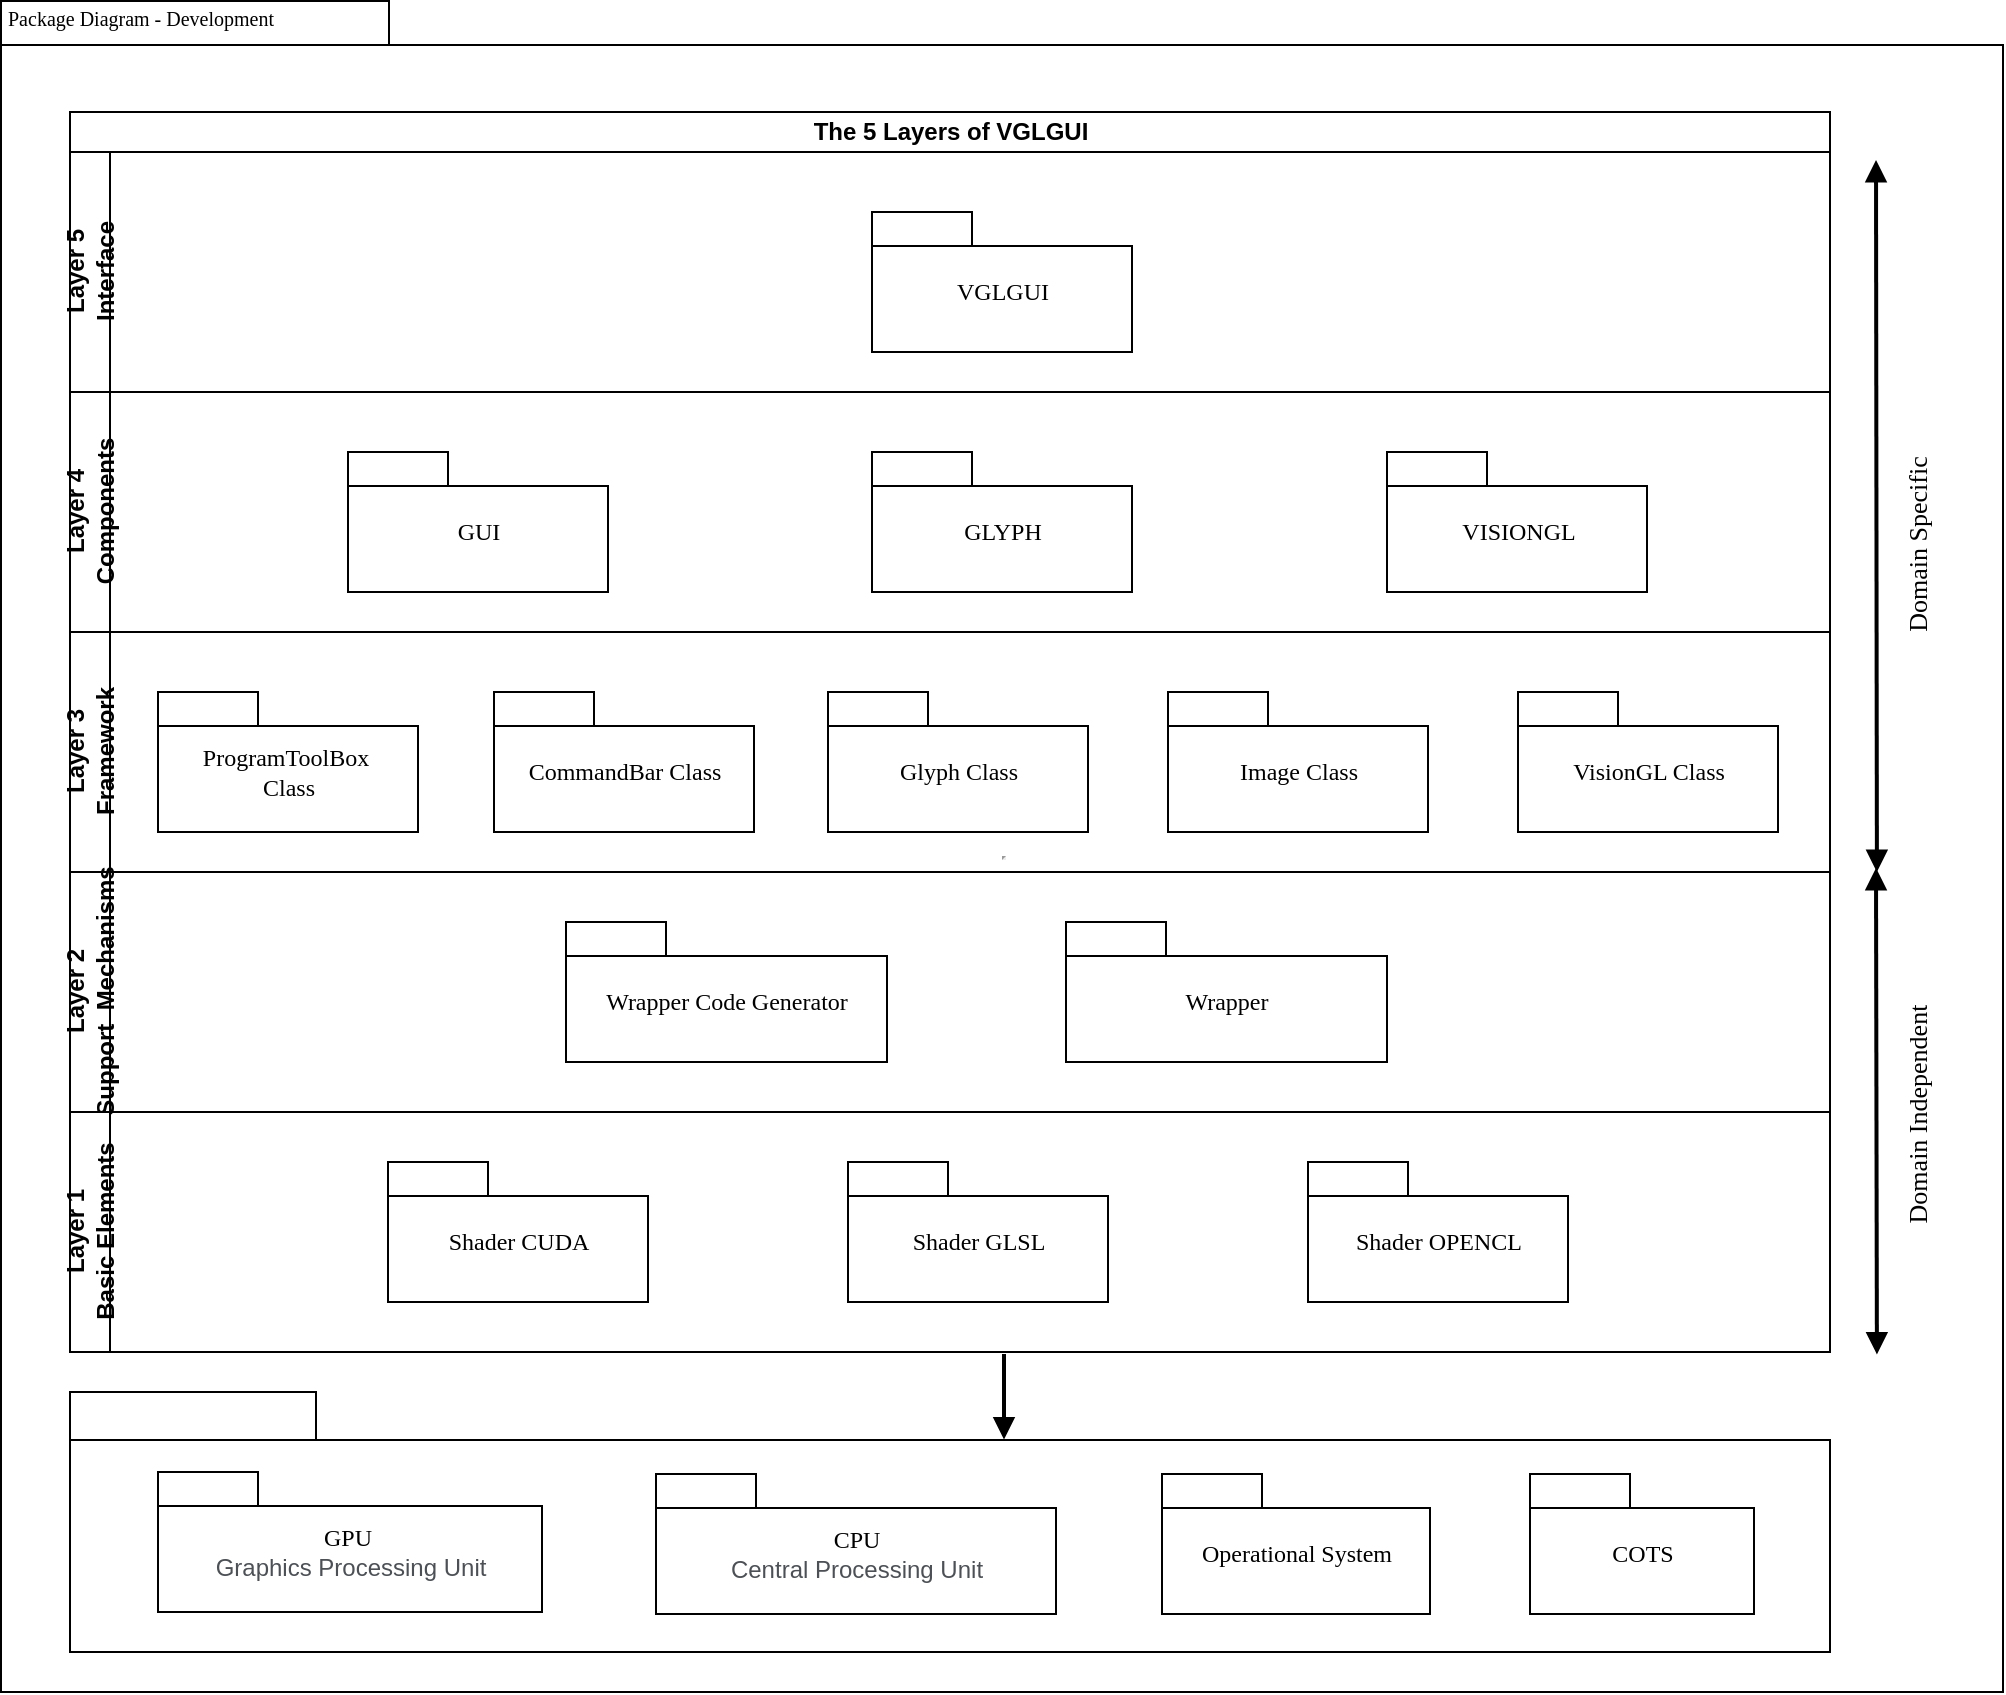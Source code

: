 <mxfile version="13.7.7" type="github">
  <diagram name="Page-1" id="b5b7bab2-c9e2-2cf4-8b2a-24fd1a2a6d21">
    <mxGraphModel dx="1157" dy="600" grid="1" gridSize="10" guides="1" tooltips="1" connect="1" arrows="1" fold="1" page="1" pageScale="1" pageWidth="827" pageHeight="1169" background="#ffffff" math="0" shadow="0">
      <root>
        <mxCell id="0" />
        <mxCell id="1" parent="0" />
        <object label="" id="6e0c8c40b5770093-47">
          <mxCell style="shape=folder;fontStyle=1;spacingTop=10;tabWidth=123;tabHeight=24;tabPosition=left;html=1;rounded=0;shadow=0;comic=0;labelBackgroundColor=none;strokeWidth=1;fontFamily=Verdana;fontSize=10;align=center;" parent="1" vertex="1">
            <mxGeometry x="361" y="810" width="880" height="130" as="geometry" />
          </mxCell>
        </object>
        <mxCell id="6e0c8c40b5770093-72" value="&lt;hr&gt;" style="shape=folder;fontStyle=1;spacingTop=10;tabWidth=194;tabHeight=22;tabPosition=left;html=1;rounded=0;shadow=0;comic=0;labelBackgroundColor=none;strokeWidth=1;fillColor=none;fontFamily=Verdana;fontSize=10;align=center;" parent="1" vertex="1">
          <mxGeometry x="326.5" y="114.5" width="1001" height="845.5" as="geometry" />
        </mxCell>
        <mxCell id="bbQ14c0spwEXazlfWjCi-3" value="The 5 Layers of VGLGUI" style="swimlane;html=1;childLayout=stackLayout;resizeParent=1;resizeParentMax=0;horizontal=1;startSize=20;horizontalStack=0;" vertex="1" parent="1">
          <mxGeometry x="361" y="170" width="880" height="380" as="geometry" />
        </mxCell>
        <mxCell id="bbQ14c0spwEXazlfWjCi-4" value="Layer 5&lt;br&gt;Interface" style="swimlane;html=1;startSize=20;horizontal=0;" vertex="1" parent="bbQ14c0spwEXazlfWjCi-3">
          <mxGeometry y="20" width="880" height="120" as="geometry" />
        </mxCell>
        <mxCell id="bbQ14c0spwEXazlfWjCi-5" value="Layer 4&lt;br&gt;Components" style="swimlane;html=1;startSize=20;horizontal=0;" vertex="1" parent="bbQ14c0spwEXazlfWjCi-3">
          <mxGeometry y="140" width="880" height="120" as="geometry" />
        </mxCell>
        <mxCell id="bbQ14c0spwEXazlfWjCi-6" value="Layer 3&lt;br&gt;Framework" style="swimlane;html=1;startSize=20;horizontal=0;" vertex="1" parent="bbQ14c0spwEXazlfWjCi-3">
          <mxGeometry y="260" width="880" height="120" as="geometry" />
        </mxCell>
        <mxCell id="6e0c8c40b5770093-49" value="&lt;font style=&quot;font-size: 12px&quot;&gt;&lt;span style=&quot;font-weight: 400 ; text-align: left&quot;&gt;GPU&amp;nbsp;&lt;/span&gt;&lt;br style=&quot;font-weight: 400 ; text-align: left&quot;&gt;&lt;span style=&quot;font-weight: 400 ; text-align: left ; color: rgb(77 , 81 , 86) ; font-family: &amp;#34;arial&amp;#34; , sans-serif ; background-color: rgb(255 , 255 , 255)&quot;&gt;Graphics Processing Unit&lt;/span&gt;&lt;/font&gt;" style="shape=folder;fontStyle=1;spacingTop=10;tabWidth=50;tabHeight=17;tabPosition=left;html=1;rounded=0;shadow=0;comic=0;labelBackgroundColor=none;strokeWidth=1;fontFamily=Verdana;fontSize=10;align=center;" parent="1" vertex="1">
          <mxGeometry x="405" y="850" width="192" height="70" as="geometry" />
        </mxCell>
        <mxCell id="6e0c8c40b5770093-50" value="&lt;font style=&quot;font-size: 12px&quot;&gt;&lt;span style=&quot;font-weight: 400 ; text-align: left&quot;&gt;CPU&lt;/span&gt;&lt;br style=&quot;font-weight: 400 ; text-align: left&quot;&gt;&lt;span style=&quot;font-weight: 400 ; text-align: left ; color: rgb(77 , 81 , 86) ; font-family: &amp;#34;arial&amp;#34; , sans-serif ; background-color: rgb(255 , 255 , 255)&quot;&gt;Central Processing Unit&lt;/span&gt;&lt;/font&gt;" style="shape=folder;fontStyle=1;spacingTop=10;tabWidth=50;tabHeight=17;tabPosition=left;html=1;rounded=0;shadow=0;comic=0;labelBackgroundColor=none;strokeWidth=1;fontFamily=Verdana;fontSize=10;align=center;" parent="1" vertex="1">
          <mxGeometry x="654" y="851" width="200" height="70" as="geometry" />
        </mxCell>
        <mxCell id="6e0c8c40b5770093-73" value="Package Diagram - Development" style="text;html=1;align=left;verticalAlign=top;spacingTop=-4;fontSize=10;fontFamily=Verdana" parent="1" vertex="1">
          <mxGeometry x="327.5" y="114.5" width="192.5" height="20" as="geometry" />
        </mxCell>
        <mxCell id="bbQ14c0spwEXazlfWjCi-1" value="&lt;font style=&quot;font-size: 12px ; font-weight: normal&quot;&gt;COTS&lt;/font&gt;" style="shape=folder;fontStyle=1;spacingTop=10;tabWidth=50;tabHeight=17;tabPosition=left;html=1;rounded=0;shadow=0;comic=0;labelBackgroundColor=none;strokeWidth=1;fontFamily=Verdana;fontSize=10;align=center;" vertex="1" parent="1">
          <mxGeometry x="1091" y="851" width="112" height="70" as="geometry" />
        </mxCell>
        <mxCell id="bbQ14c0spwEXazlfWjCi-2" value="&lt;span style=&quot;font-weight: normal&quot;&gt;&lt;font style=&quot;font-size: 12px&quot;&gt;Operational System&lt;/font&gt;&lt;/span&gt;" style="shape=folder;fontStyle=1;spacingTop=10;tabWidth=50;tabHeight=17;tabPosition=left;html=1;rounded=0;shadow=0;comic=0;labelBackgroundColor=none;strokeWidth=1;fontFamily=Verdana;fontSize=10;align=center;" vertex="1" parent="1">
          <mxGeometry x="907" y="851" width="134" height="70" as="geometry" />
        </mxCell>
        <mxCell id="bbQ14c0spwEXazlfWjCi-8" value="Layer 2&lt;br&gt;Support&amp;nbsp; Mechanisms" style="swimlane;html=1;startSize=20;horizontal=0;" vertex="1" parent="1">
          <mxGeometry x="361" y="550" width="880" height="120" as="geometry" />
        </mxCell>
        <mxCell id="bbQ14c0spwEXazlfWjCi-9" value="Layer 1&lt;br&gt;Basic Elements" style="swimlane;html=1;startSize=20;horizontal=0;" vertex="1" parent="1">
          <mxGeometry x="361" y="670" width="880" height="120" as="geometry" />
        </mxCell>
        <mxCell id="bbQ14c0spwEXazlfWjCi-10" value="&lt;span style=&quot;font-size: 12px ; font-weight: 400 ; text-align: left&quot;&gt;Shader&amp;nbsp;&lt;/span&gt;&lt;span style=&quot;font-size: 12px ; font-weight: 400 ; text-align: left&quot;&gt;CUDA&lt;/span&gt;" style="shape=folder;fontStyle=1;spacingTop=10;tabWidth=50;tabHeight=17;tabPosition=left;html=1;rounded=0;shadow=0;comic=0;labelBackgroundColor=none;strokeWidth=1;fontFamily=Verdana;fontSize=10;align=center;" vertex="1" parent="1">
          <mxGeometry x="520" y="695" width="130" height="70" as="geometry" />
        </mxCell>
        <mxCell id="bbQ14c0spwEXazlfWjCi-11" value="&lt;font style=&quot;font-size: 12px&quot;&gt;&lt;span style=&quot;font-weight: 400 ; text-align: left&quot;&gt;Shader&amp;nbsp;&lt;/span&gt;&lt;span style=&quot;font-weight: 400 ; text-align: left&quot;&gt;GLSL&lt;/span&gt;&lt;/font&gt;" style="shape=folder;fontStyle=1;spacingTop=10;tabWidth=50;tabHeight=17;tabPosition=left;html=1;rounded=0;shadow=0;comic=0;labelBackgroundColor=none;strokeWidth=1;fontFamily=Verdana;fontSize=10;align=center;" vertex="1" parent="1">
          <mxGeometry x="750" y="695" width="130" height="70" as="geometry" />
        </mxCell>
        <mxCell id="bbQ14c0spwEXazlfWjCi-12" value="&lt;span style=&quot;font-size: 12px ; font-weight: 400 ; text-align: left&quot;&gt;Shader&amp;nbsp;&lt;/span&gt;&lt;span style=&quot;font-size: 12px ; font-weight: 400 ; text-align: left&quot;&gt;OPENCL&lt;/span&gt;" style="shape=folder;fontStyle=1;spacingTop=10;tabWidth=50;tabHeight=17;tabPosition=left;html=1;rounded=0;shadow=0;comic=0;labelBackgroundColor=none;strokeWidth=1;fontFamily=Verdana;fontSize=10;align=center;" vertex="1" parent="1">
          <mxGeometry x="980" y="695" width="130" height="70" as="geometry" />
        </mxCell>
        <mxCell id="bbQ14c0spwEXazlfWjCi-13" value="" style="endArrow=block;startArrow=block;endFill=1;startFill=1;html=1;fontFamily=Verdana;fontSize=10;strokeWidth=2;entryX=0.953;entryY=0.811;entryDx=0;entryDy=0;entryPerimeter=0;" edge="1" parent="1">
          <mxGeometry width="160" relative="1" as="geometry">
            <mxPoint x="1264" y="548" as="sourcePoint" />
            <mxPoint x="1264.453" y="791.201" as="targetPoint" />
          </mxGeometry>
        </mxCell>
        <mxCell id="bbQ14c0spwEXazlfWjCi-14" value="Domain Independent" style="text;strokeColor=none;align=center;verticalAlign=middle;spacingLeft=4;spacingRight=7;overflow=hidden;rotatable=0;points=[[0,0.5],[1,0.5]];portConstraint=eastwest;rounded=0;shadow=0;comic=0;fontFamily=Verdana;fontSize=13;html=1;spacing=2;labelPosition=center;verticalLabelPosition=middle;horizontal=0;" vertex="1" parent="1">
          <mxGeometry x="1274" y="575" width="20" height="190" as="geometry" />
        </mxCell>
        <mxCell id="bbQ14c0spwEXazlfWjCi-16" value="" style="endArrow=block;startArrow=block;endFill=1;startFill=1;html=1;fontFamily=Verdana;fontSize=10;strokeWidth=2;entryX=0.953;entryY=0.811;entryDx=0;entryDy=0;entryPerimeter=0;" edge="1" parent="1">
          <mxGeometry width="160" relative="1" as="geometry">
            <mxPoint x="1264" y="194" as="sourcePoint" />
            <mxPoint x="1264.453" y="550" as="targetPoint" />
          </mxGeometry>
        </mxCell>
        <mxCell id="bbQ14c0spwEXazlfWjCi-17" value="Domain Specific" style="text;strokeColor=none;align=center;verticalAlign=middle;spacingLeft=4;spacingRight=7;overflow=hidden;rotatable=0;points=[[0,0.5],[1,0.5]];portConstraint=eastwest;rounded=0;shadow=0;comic=0;fontFamily=Verdana;fontSize=13;html=1;spacing=2;labelPosition=center;verticalLabelPosition=middle;horizontal=0;" vertex="1" parent="1">
          <mxGeometry x="1274" y="290" width="20" height="190" as="geometry" />
        </mxCell>
        <mxCell id="bbQ14c0spwEXazlfWjCi-19" value="&lt;font style=&quot;font-size: 12px&quot;&gt;&lt;span style=&quot;font-weight: 400 ; text-align: left&quot;&gt;Wrapper&amp;nbsp;&lt;/span&gt;&lt;span style=&quot;font-weight: 400 ; text-align: left&quot;&gt;Code&amp;nbsp;Generator&lt;/span&gt;&lt;/font&gt;" style="shape=folder;fontStyle=1;spacingTop=10;tabWidth=50;tabHeight=17;tabPosition=left;html=1;rounded=0;shadow=0;comic=0;labelBackgroundColor=none;strokeWidth=1;fontFamily=Verdana;fontSize=10;align=center;" vertex="1" parent="1">
          <mxGeometry x="609" y="575" width="160.5" height="70" as="geometry" />
        </mxCell>
        <mxCell id="bbQ14c0spwEXazlfWjCi-20" value="&lt;font style=&quot;font-size: 12px&quot;&gt;&lt;span style=&quot;font-weight: 400 ; text-align: left&quot;&gt;Wrapper&lt;/span&gt;&lt;/font&gt;" style="shape=folder;fontStyle=1;spacingTop=10;tabWidth=50;tabHeight=17;tabPosition=left;html=1;rounded=0;shadow=0;comic=0;labelBackgroundColor=none;strokeWidth=1;fontFamily=Verdana;fontSize=10;align=center;" vertex="1" parent="1">
          <mxGeometry x="859" y="575" width="160.5" height="70" as="geometry" />
        </mxCell>
        <mxCell id="bbQ14c0spwEXazlfWjCi-21" value="" style="html=1;verticalAlign=bottom;endArrow=block;strokeWidth=2;fontFamily=Verdana;fontSize=13;entryX=0.503;entryY=0.846;entryDx=0;entryDy=0;entryPerimeter=0;" edge="1" parent="1">
          <mxGeometry width="80" relative="1" as="geometry">
            <mxPoint x="828" y="791" as="sourcePoint" />
            <mxPoint x="828.003" y="833.793" as="targetPoint" />
          </mxGeometry>
        </mxCell>
        <mxCell id="bbQ14c0spwEXazlfWjCi-22" value="&lt;div style=&quot;text-align: left&quot;&gt;&lt;span style=&quot;font-size: 12px ; font-weight: 400&quot;&gt;VisionGL Class&lt;/span&gt;&lt;/div&gt;" style="shape=folder;fontStyle=1;spacingTop=10;tabWidth=50;tabHeight=17;tabPosition=left;html=1;rounded=0;shadow=0;comic=0;labelBackgroundColor=none;strokeWidth=1;fontFamily=Verdana;fontSize=10;align=center;" vertex="1" parent="1">
          <mxGeometry x="1085" y="460" width="130" height="70" as="geometry" />
        </mxCell>
        <mxCell id="bbQ14c0spwEXazlfWjCi-23" value="&lt;div style=&quot;text-align: left&quot;&gt;&lt;span style=&quot;font-size: 12px ; font-weight: 400&quot;&gt;Glyph Class&lt;/span&gt;&lt;/div&gt;" style="shape=folder;fontStyle=1;spacingTop=10;tabWidth=50;tabHeight=17;tabPosition=left;html=1;rounded=0;shadow=0;comic=0;labelBackgroundColor=none;strokeWidth=1;fontFamily=Verdana;fontSize=10;align=center;" vertex="1" parent="1">
          <mxGeometry x="740" y="460" width="130" height="70" as="geometry" />
        </mxCell>
        <mxCell id="bbQ14c0spwEXazlfWjCi-24" value="&lt;div style=&quot;text-align: left&quot;&gt;&lt;span style=&quot;font-size: 12px ; font-weight: 400&quot;&gt;Image Class&lt;/span&gt;&lt;/div&gt;" style="shape=folder;fontStyle=1;spacingTop=10;tabWidth=50;tabHeight=17;tabPosition=left;html=1;rounded=0;shadow=0;comic=0;labelBackgroundColor=none;strokeWidth=1;fontFamily=Verdana;fontSize=10;align=center;" vertex="1" parent="1">
          <mxGeometry x="910" y="460" width="130" height="70" as="geometry" />
        </mxCell>
        <mxCell id="bbQ14c0spwEXazlfWjCi-25" value="&lt;div style=&quot;text-align: left&quot;&gt;&lt;span style=&quot;font-size: 12px ; font-weight: 400&quot;&gt;CommandBar Class&lt;/span&gt;&lt;/div&gt;" style="shape=folder;fontStyle=1;spacingTop=10;tabWidth=50;tabHeight=17;tabPosition=left;html=1;rounded=0;shadow=0;comic=0;labelBackgroundColor=none;strokeWidth=1;fontFamily=Verdana;fontSize=10;align=center;" vertex="1" parent="1">
          <mxGeometry x="573" y="460" width="130" height="70" as="geometry" />
        </mxCell>
        <mxCell id="bbQ14c0spwEXazlfWjCi-26" value="&lt;div&gt;&lt;span style=&quot;font-size: 12px ; font-weight: 400&quot;&gt;ProgramToolBox&amp;nbsp;&lt;/span&gt;&lt;/div&gt;&lt;div&gt;&lt;span style=&quot;font-size: 12px ; font-weight: 400&quot;&gt;Class&lt;/span&gt;&lt;/div&gt;" style="shape=folder;fontStyle=1;spacingTop=10;tabWidth=50;tabHeight=17;tabPosition=left;html=1;rounded=0;shadow=0;comic=0;labelBackgroundColor=none;strokeWidth=1;fontFamily=Verdana;fontSize=10;align=center;" vertex="1" parent="1">
          <mxGeometry x="405" y="460" width="130" height="70" as="geometry" />
        </mxCell>
        <mxCell id="bbQ14c0spwEXazlfWjCi-27" value="&lt;div style=&quot;text-align: left&quot;&gt;&lt;span style=&quot;font-size: 12px ; font-weight: 400&quot;&gt;GUI&lt;/span&gt;&lt;/div&gt;" style="shape=folder;fontStyle=1;spacingTop=10;tabWidth=50;tabHeight=17;tabPosition=left;html=1;rounded=0;shadow=0;comic=0;labelBackgroundColor=none;strokeWidth=1;fontFamily=Verdana;fontSize=10;align=center;" vertex="1" parent="1">
          <mxGeometry x="500" y="340" width="130" height="70" as="geometry" />
        </mxCell>
        <mxCell id="bbQ14c0spwEXazlfWjCi-28" value="&lt;div style=&quot;text-align: left&quot;&gt;&lt;span style=&quot;font-size: 12px ; font-weight: 400&quot;&gt;GLYPH&lt;/span&gt;&lt;/div&gt;" style="shape=folder;fontStyle=1;spacingTop=10;tabWidth=50;tabHeight=17;tabPosition=left;html=1;rounded=0;shadow=0;comic=0;labelBackgroundColor=none;strokeWidth=1;fontFamily=Verdana;fontSize=10;align=center;" vertex="1" parent="1">
          <mxGeometry x="762" y="340" width="130" height="70" as="geometry" />
        </mxCell>
        <mxCell id="bbQ14c0spwEXazlfWjCi-29" value="&lt;div style=&quot;text-align: left&quot;&gt;&lt;span style=&quot;font-size: 12px ; font-weight: 400&quot;&gt;VISIONGL&lt;/span&gt;&lt;/div&gt;" style="shape=folder;fontStyle=1;spacingTop=10;tabWidth=50;tabHeight=17;tabPosition=left;html=1;rounded=0;shadow=0;comic=0;labelBackgroundColor=none;strokeWidth=1;fontFamily=Verdana;fontSize=10;align=center;" vertex="1" parent="1">
          <mxGeometry x="1019.5" y="340" width="130" height="70" as="geometry" />
        </mxCell>
        <mxCell id="bbQ14c0spwEXazlfWjCi-30" value="&lt;div style=&quot;text-align: left&quot;&gt;&lt;span style=&quot;font-size: 12px ; font-weight: 400&quot;&gt;VGLGUI&lt;/span&gt;&lt;/div&gt;" style="shape=folder;fontStyle=1;spacingTop=10;tabWidth=50;tabHeight=17;tabPosition=left;html=1;rounded=0;shadow=0;comic=0;labelBackgroundColor=none;strokeWidth=1;fontFamily=Verdana;fontSize=10;align=center;" vertex="1" parent="1">
          <mxGeometry x="762" y="220" width="130" height="70" as="geometry" />
        </mxCell>
      </root>
    </mxGraphModel>
  </diagram>
</mxfile>
